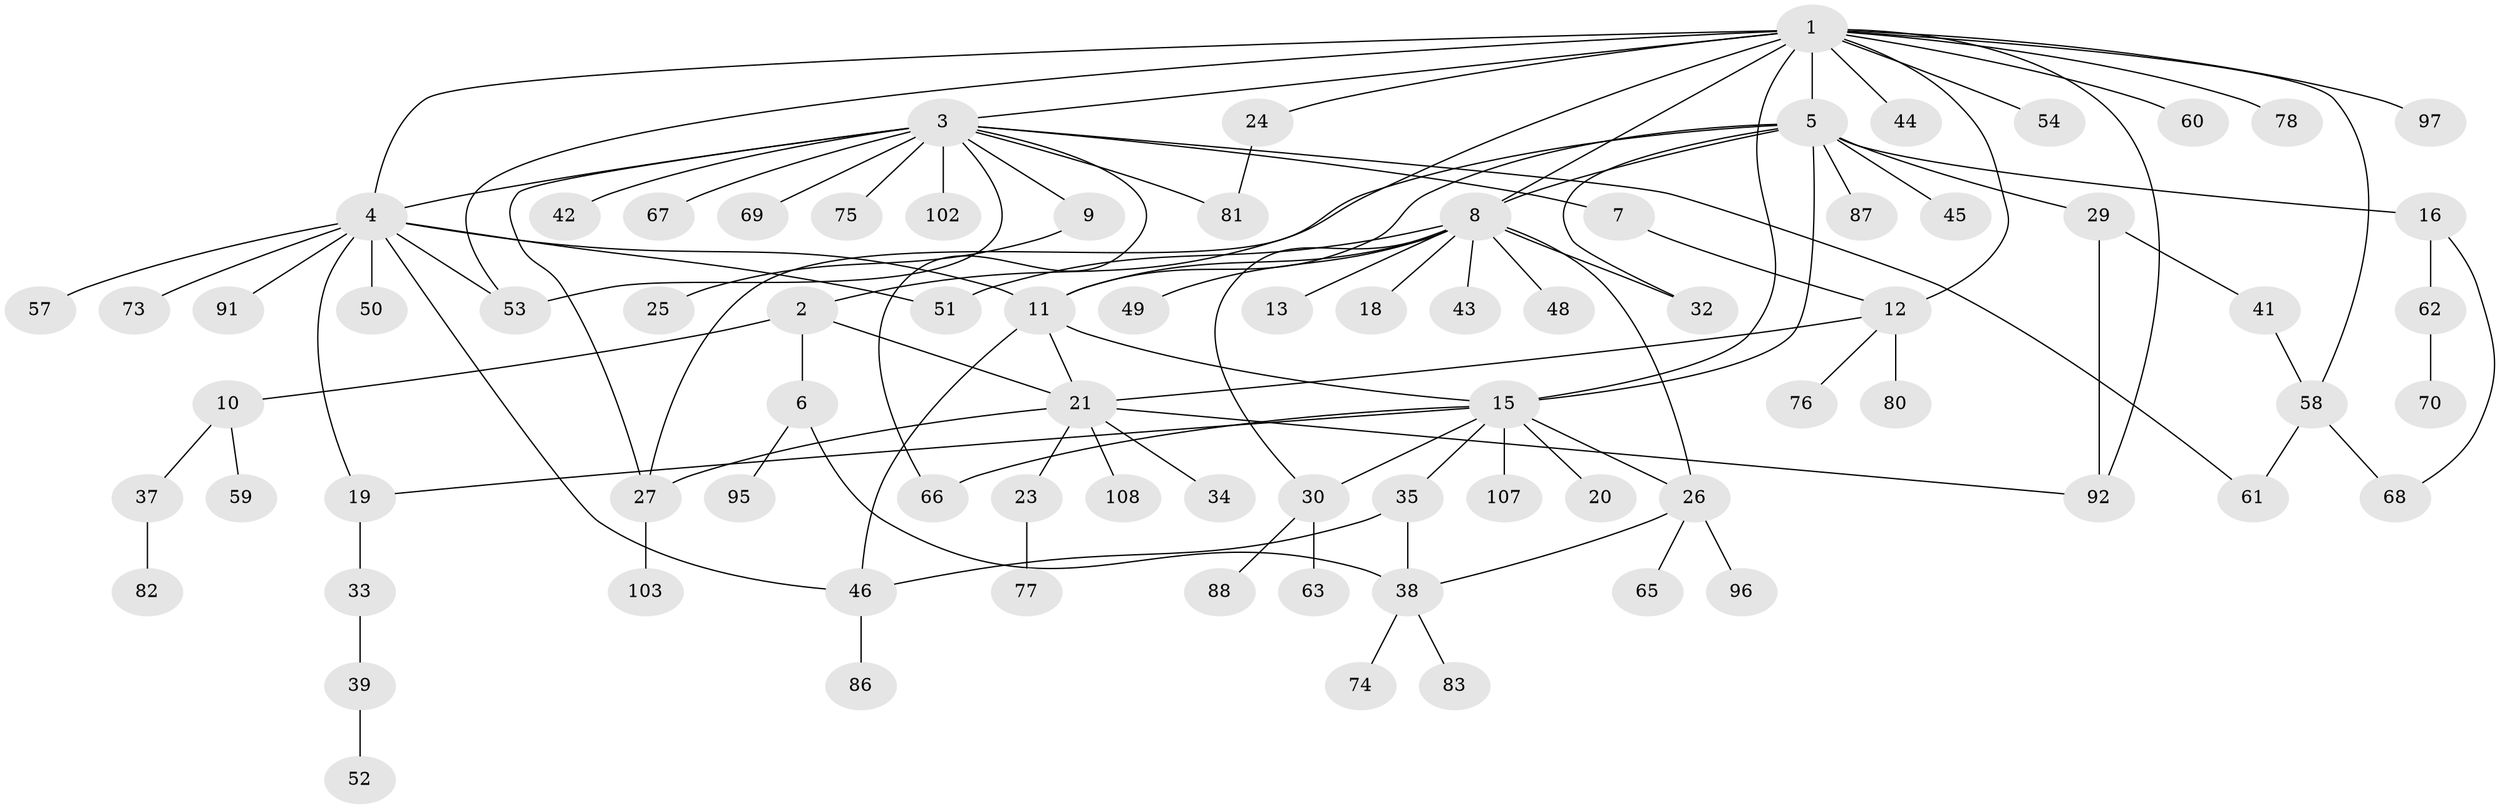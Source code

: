 // original degree distribution, {18: 0.009174311926605505, 5: 0.027522935779816515, 11: 0.009174311926605505, 13: 0.01834862385321101, 6: 0.045871559633027525, 4: 0.07339449541284404, 2: 0.1651376146788991, 1: 0.5137614678899083, 8: 0.009174311926605505, 9: 0.009174311926605505, 3: 0.11926605504587157}
// Generated by graph-tools (version 1.1) at 2025/41/03/06/25 10:41:45]
// undirected, 81 vertices, 109 edges
graph export_dot {
graph [start="1"]
  node [color=gray90,style=filled];
  1 [super="+106"];
  2 [super="+22"];
  3 [super="+17"];
  4 [super="+100"];
  5 [super="+40"];
  6 [super="+94"];
  7;
  8 [super="+64"];
  9;
  10 [super="+47"];
  11;
  12 [super="+28"];
  13 [super="+14"];
  15 [super="+104"];
  16 [super="+85"];
  18;
  19 [super="+31"];
  20;
  21 [super="+55"];
  23 [super="+109"];
  24 [super="+90"];
  25;
  26 [super="+56"];
  27;
  29;
  30 [super="+36"];
  32;
  33 [super="+84"];
  34;
  35 [super="+105"];
  37 [super="+71"];
  38 [super="+89"];
  39;
  41;
  42;
  43;
  44;
  45;
  46;
  48;
  49;
  50;
  51;
  52;
  53 [super="+93"];
  54;
  57;
  58 [super="+79"];
  59;
  60;
  61;
  62;
  63;
  65;
  66;
  67;
  68 [super="+72"];
  69;
  70;
  73;
  74;
  75;
  76;
  77;
  78;
  80 [super="+99"];
  81;
  82;
  83;
  86;
  87;
  88;
  91 [super="+101"];
  92;
  95;
  96 [super="+98"];
  97;
  102;
  103;
  107;
  108;
  1 -- 2;
  1 -- 3;
  1 -- 4 [weight=2];
  1 -- 5;
  1 -- 8;
  1 -- 24;
  1 -- 44;
  1 -- 54;
  1 -- 58;
  1 -- 60;
  1 -- 78;
  1 -- 92;
  1 -- 97;
  1 -- 15;
  1 -- 12;
  1 -- 53;
  2 -- 6;
  2 -- 10;
  2 -- 21;
  3 -- 4 [weight=2];
  3 -- 7;
  3 -- 9;
  3 -- 42;
  3 -- 61;
  3 -- 66;
  3 -- 75;
  3 -- 81;
  3 -- 102;
  3 -- 67;
  3 -- 69;
  3 -- 53;
  3 -- 27;
  4 -- 11;
  4 -- 46;
  4 -- 50;
  4 -- 51;
  4 -- 53;
  4 -- 57;
  4 -- 73;
  4 -- 91;
  4 -- 19;
  5 -- 8;
  5 -- 15;
  5 -- 16;
  5 -- 29;
  5 -- 32;
  5 -- 87;
  5 -- 11;
  5 -- 27;
  5 -- 45;
  6 -- 38;
  6 -- 95;
  7 -- 12;
  8 -- 11;
  8 -- 13;
  8 -- 18;
  8 -- 30;
  8 -- 32;
  8 -- 43;
  8 -- 48;
  8 -- 49;
  8 -- 51;
  8 -- 26;
  9 -- 25;
  10 -- 37;
  10 -- 59;
  11 -- 21;
  11 -- 46;
  11 -- 15;
  12 -- 21;
  12 -- 76;
  12 -- 80;
  15 -- 19;
  15 -- 20;
  15 -- 26 [weight=2];
  15 -- 30;
  15 -- 35;
  15 -- 66;
  15 -- 107;
  16 -- 62;
  16 -- 68;
  19 -- 33;
  21 -- 23;
  21 -- 27;
  21 -- 34;
  21 -- 92;
  21 -- 108;
  23 -- 77;
  24 -- 81;
  26 -- 65;
  26 -- 96;
  26 -- 38;
  27 -- 103;
  29 -- 41;
  29 -- 92;
  30 -- 88;
  30 -- 63;
  33 -- 39;
  35 -- 46;
  35 -- 38;
  37 -- 82;
  38 -- 74;
  38 -- 83;
  39 -- 52;
  41 -- 58;
  46 -- 86;
  58 -- 61;
  58 -- 68;
  62 -- 70;
}
